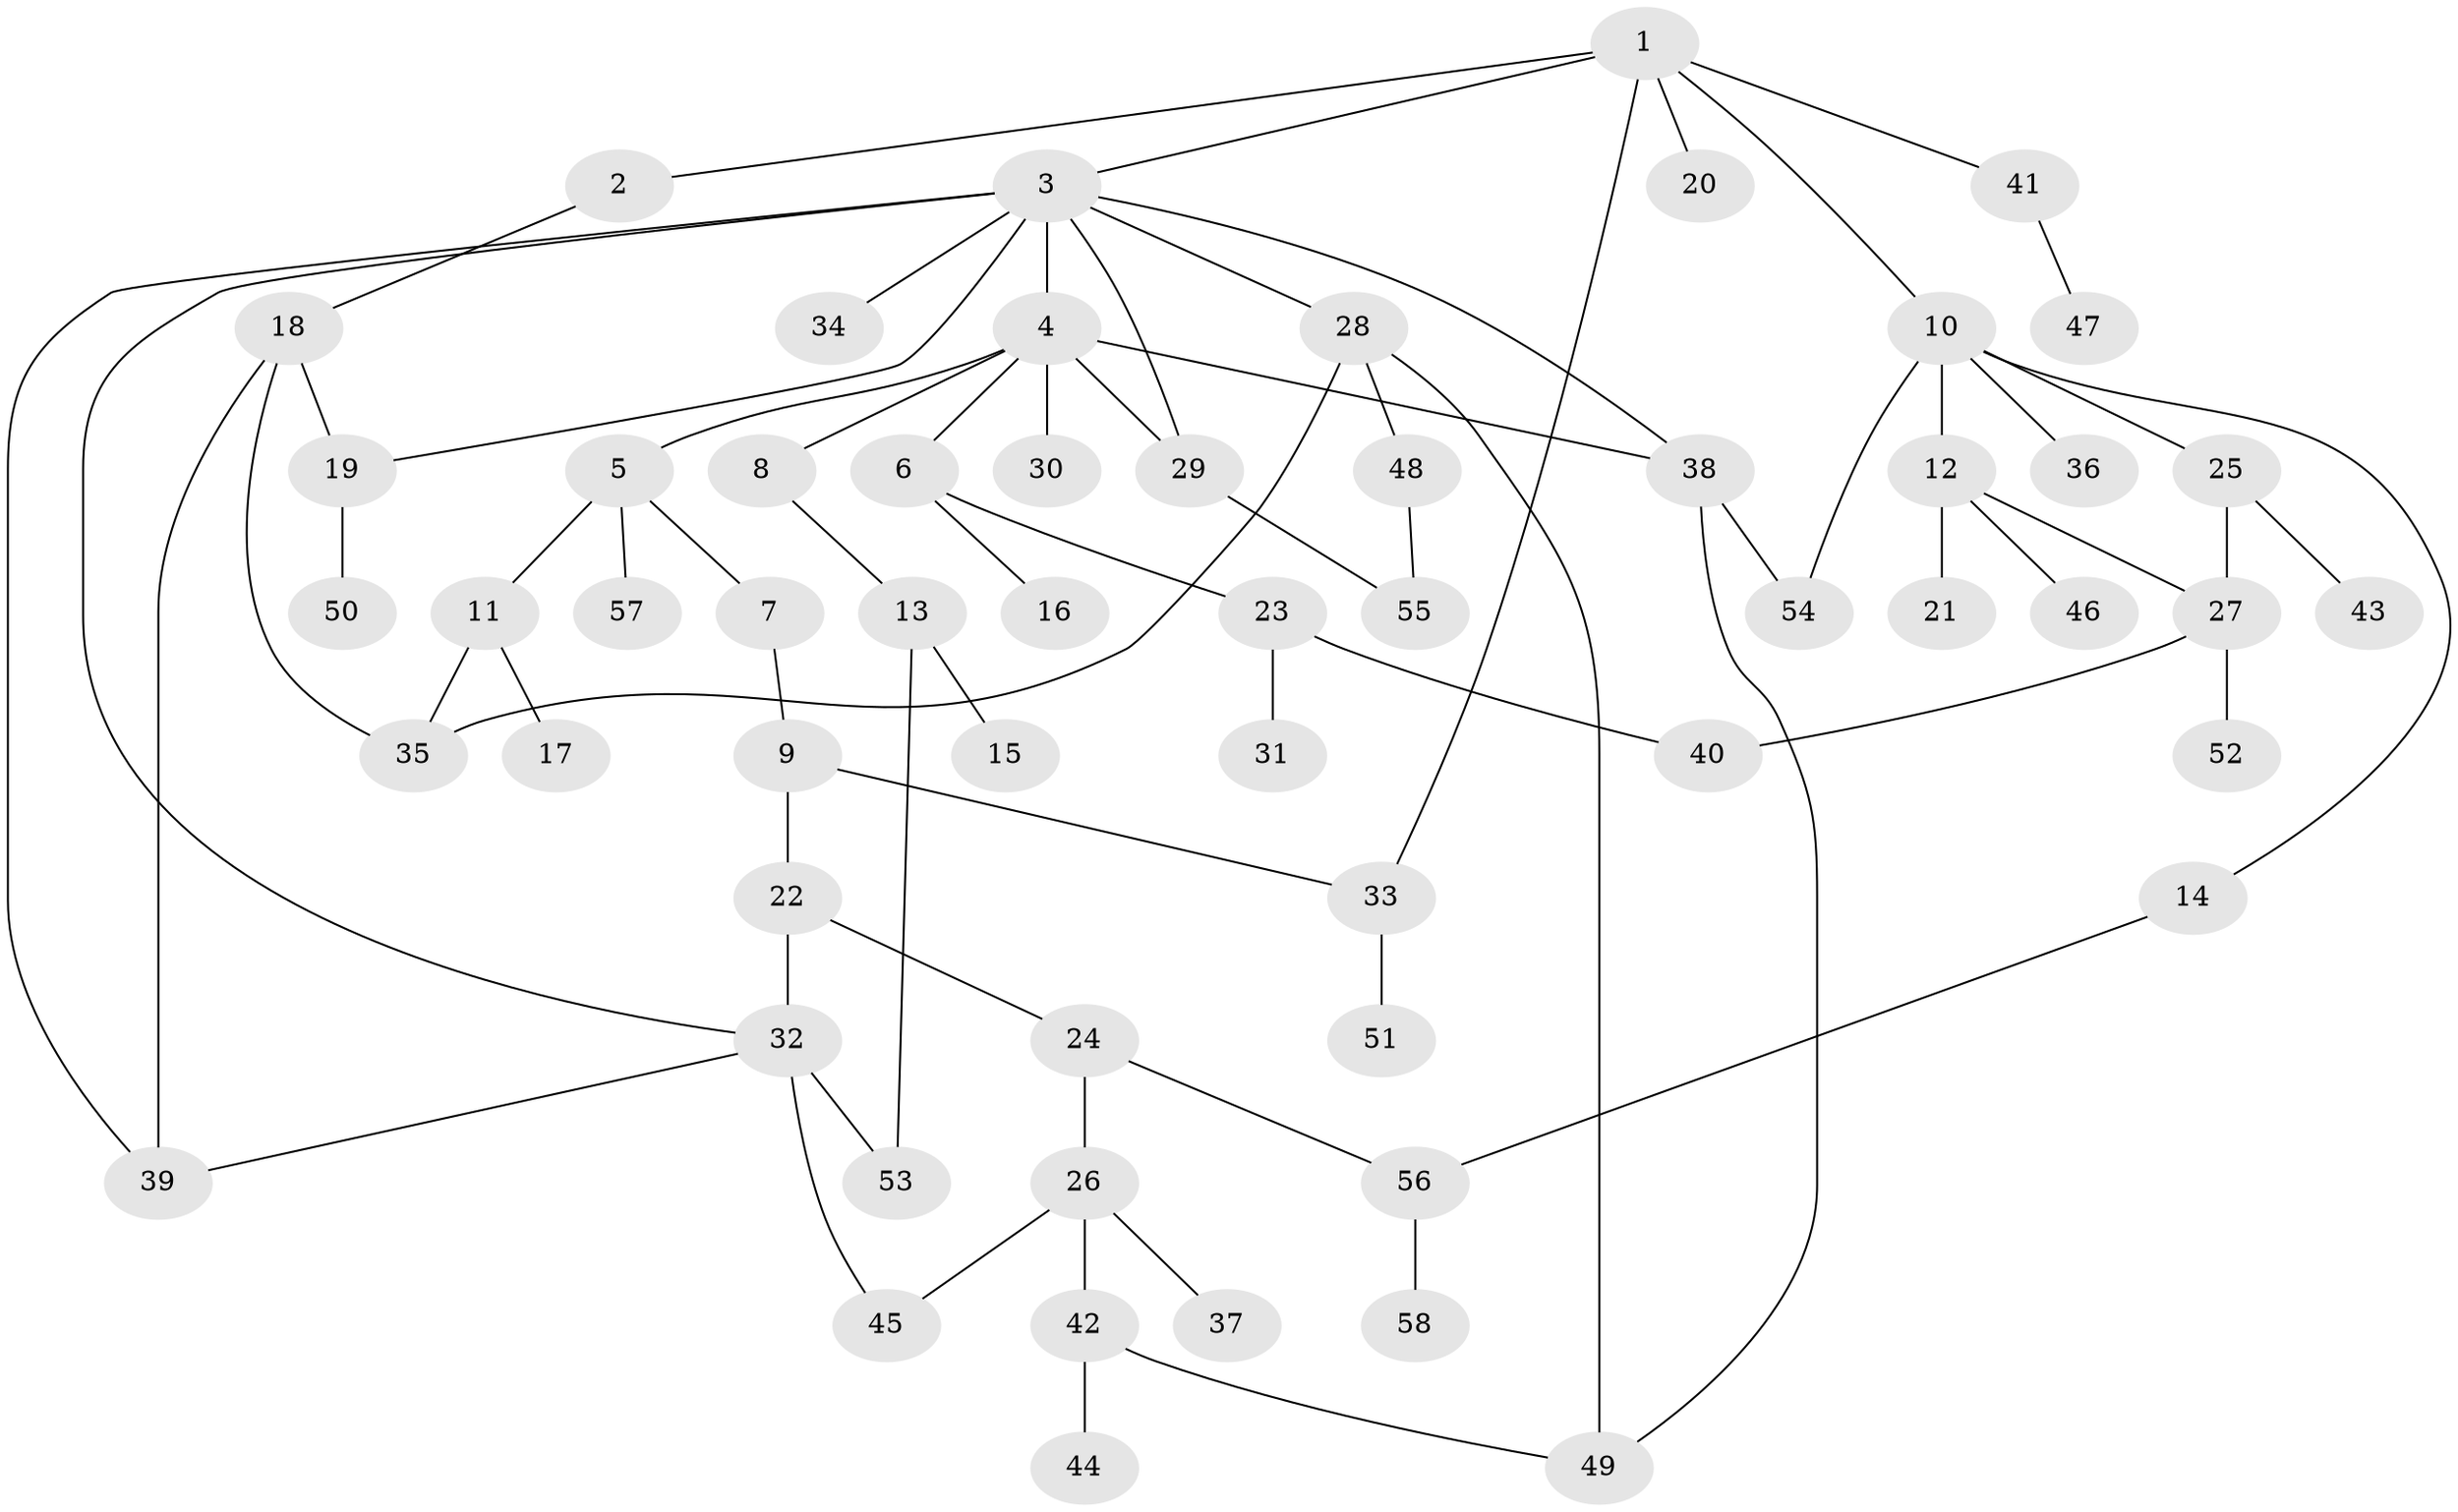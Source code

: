// Generated by graph-tools (version 1.1) at 2025/13/03/09/25 04:13:37]
// undirected, 58 vertices, 75 edges
graph export_dot {
graph [start="1"]
  node [color=gray90,style=filled];
  1;
  2;
  3;
  4;
  5;
  6;
  7;
  8;
  9;
  10;
  11;
  12;
  13;
  14;
  15;
  16;
  17;
  18;
  19;
  20;
  21;
  22;
  23;
  24;
  25;
  26;
  27;
  28;
  29;
  30;
  31;
  32;
  33;
  34;
  35;
  36;
  37;
  38;
  39;
  40;
  41;
  42;
  43;
  44;
  45;
  46;
  47;
  48;
  49;
  50;
  51;
  52;
  53;
  54;
  55;
  56;
  57;
  58;
  1 -- 2;
  1 -- 3;
  1 -- 10;
  1 -- 20;
  1 -- 41;
  1 -- 33;
  2 -- 18;
  3 -- 4;
  3 -- 19;
  3 -- 28;
  3 -- 29;
  3 -- 32;
  3 -- 34;
  3 -- 38;
  3 -- 39;
  4 -- 5;
  4 -- 6;
  4 -- 8;
  4 -- 30;
  4 -- 38;
  4 -- 29;
  5 -- 7;
  5 -- 11;
  5 -- 57;
  6 -- 16;
  6 -- 23;
  7 -- 9;
  8 -- 13;
  9 -- 22;
  9 -- 33;
  10 -- 12;
  10 -- 14;
  10 -- 25;
  10 -- 36;
  10 -- 54;
  11 -- 17;
  11 -- 35;
  12 -- 21;
  12 -- 46;
  12 -- 27;
  13 -- 15;
  13 -- 53;
  14 -- 56;
  18 -- 39;
  18 -- 19;
  18 -- 35;
  19 -- 50;
  22 -- 24;
  22 -- 32;
  23 -- 31;
  23 -- 40;
  24 -- 26;
  24 -- 56;
  25 -- 27;
  25 -- 43;
  26 -- 37;
  26 -- 42;
  26 -- 45;
  27 -- 52;
  27 -- 40;
  28 -- 48;
  28 -- 49;
  28 -- 35;
  29 -- 55;
  32 -- 45;
  32 -- 53;
  32 -- 39;
  33 -- 51;
  38 -- 54;
  38 -- 49;
  41 -- 47;
  42 -- 44;
  42 -- 49;
  48 -- 55;
  56 -- 58;
}
